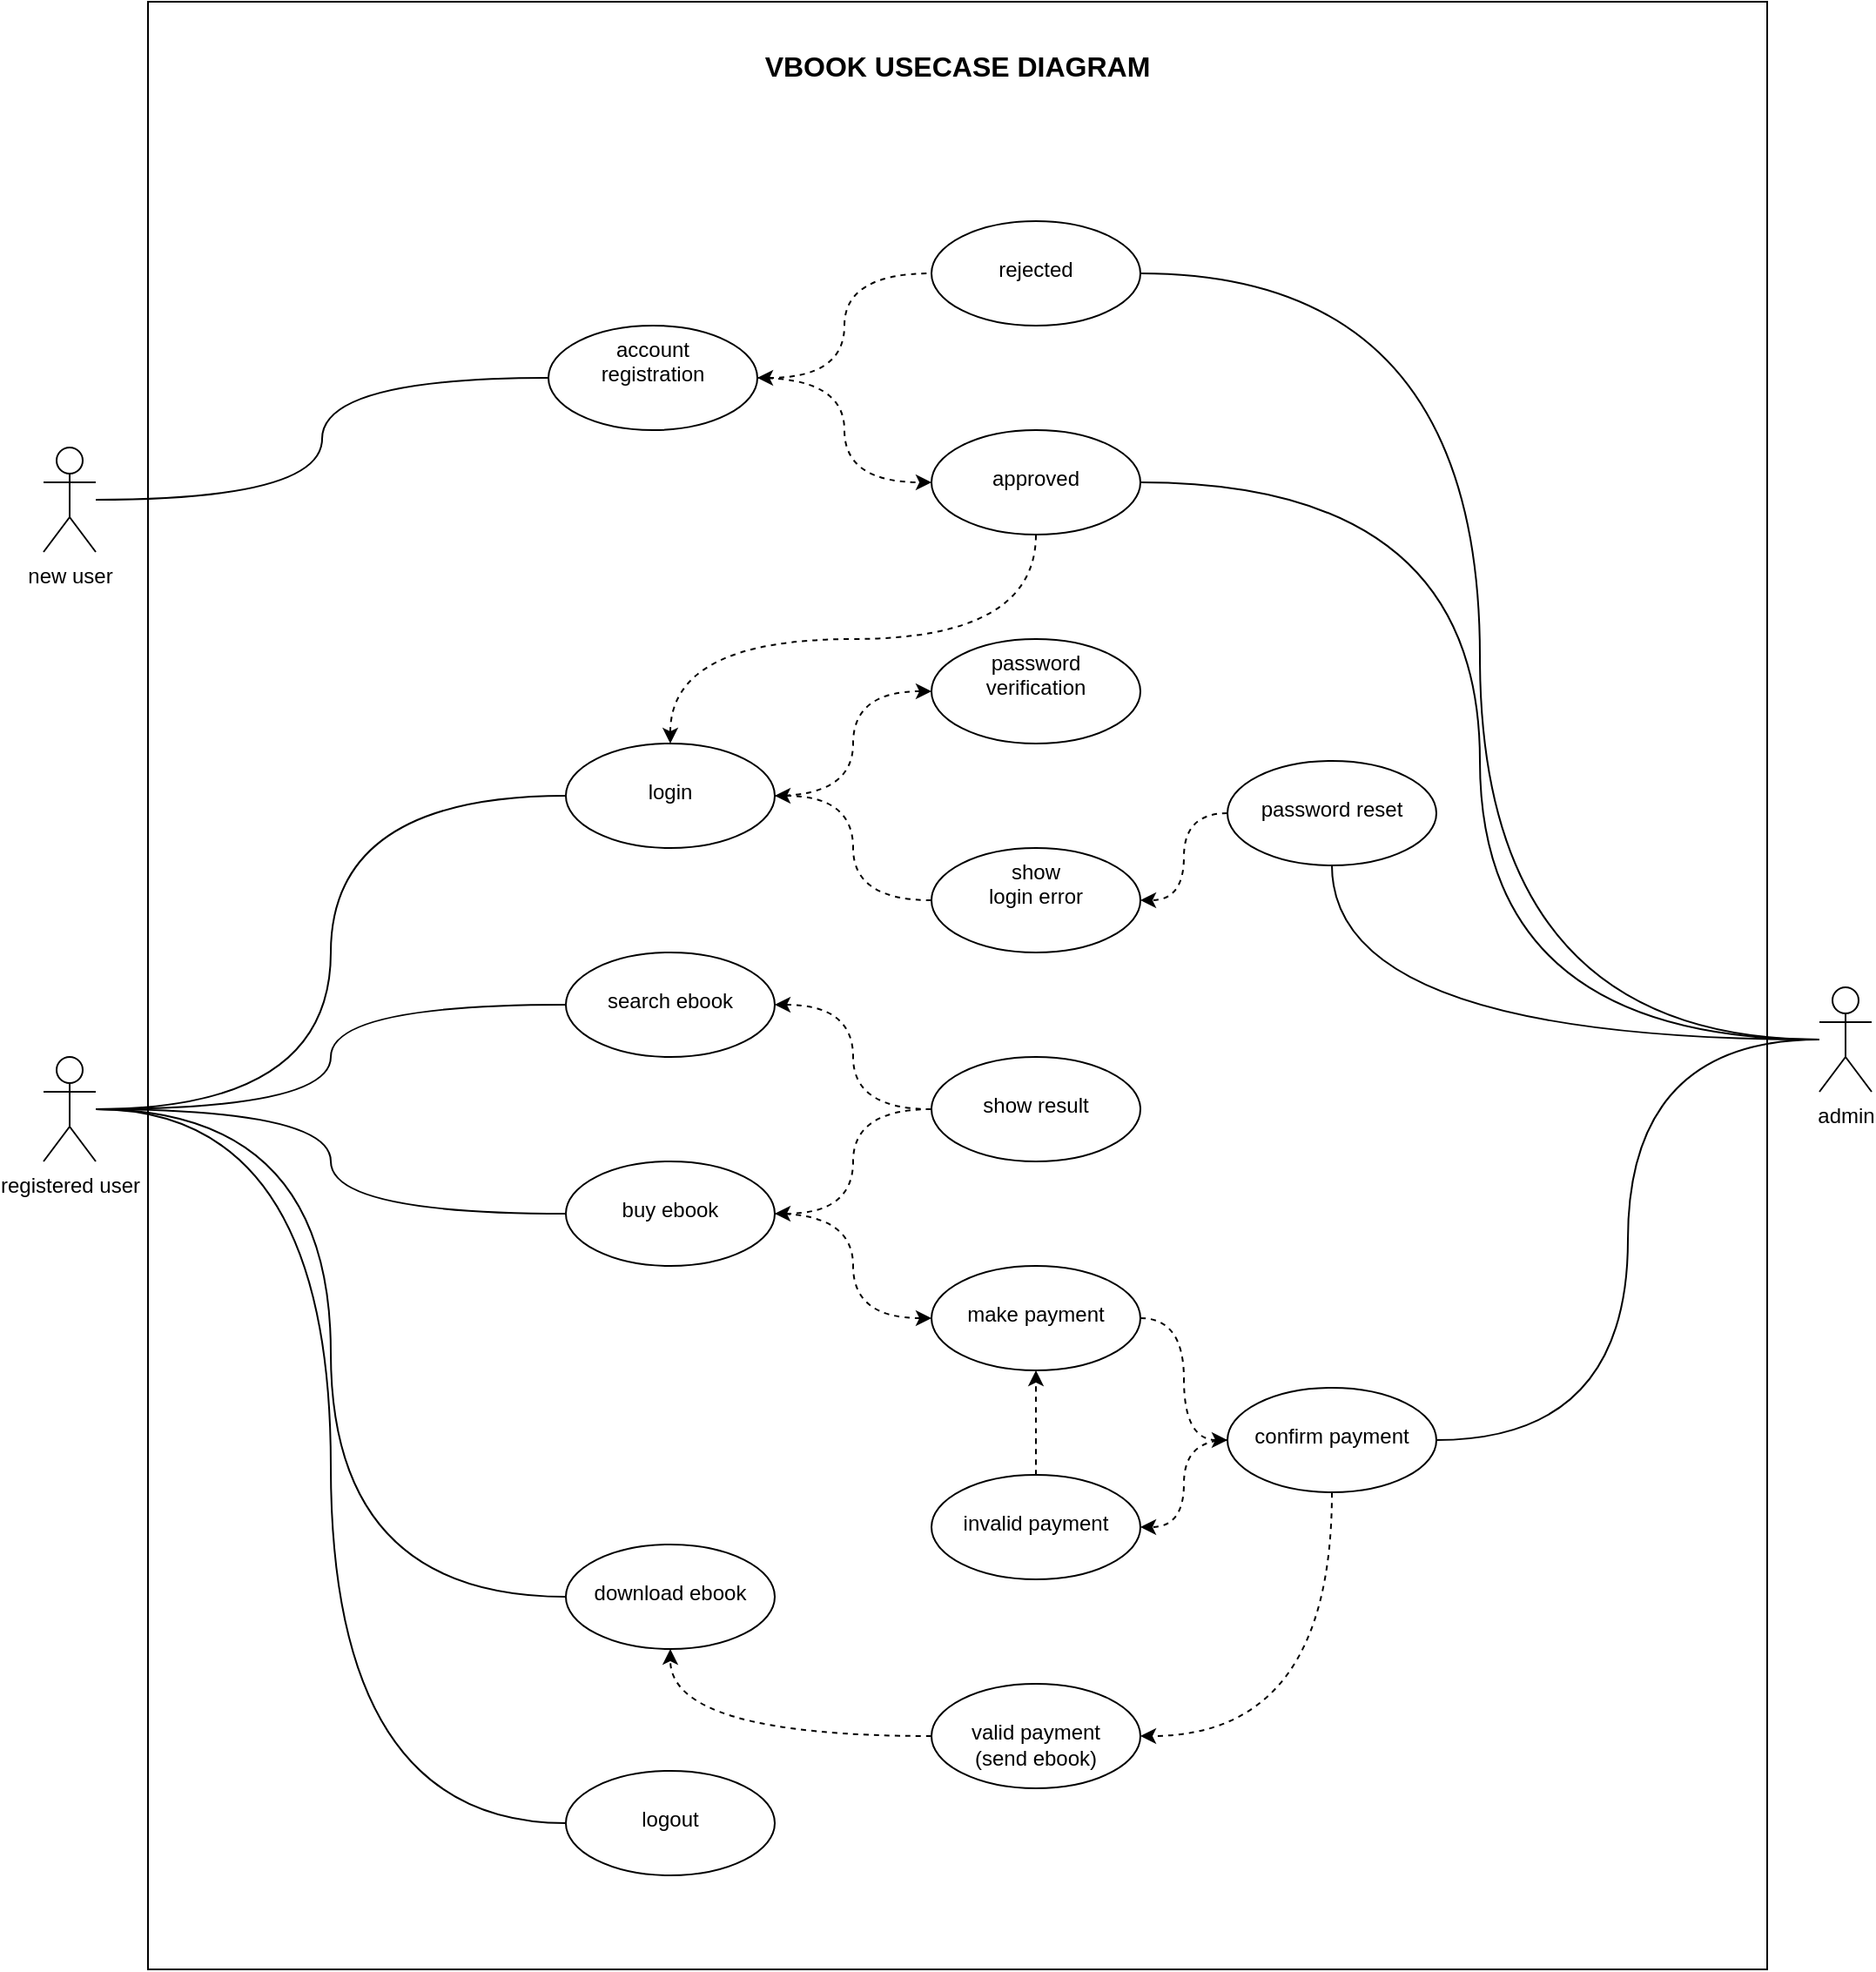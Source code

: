 <mxfile version="17.4.1" type="device"><diagram id="x9DDtPsyPtEhx63FgujX" name="Page-1"><mxGraphModel dx="2062" dy="1099" grid="1" gridSize="10" guides="1" tooltips="1" connect="1" arrows="1" fold="1" page="1" pageScale="1" pageWidth="850" pageHeight="1100" math="0" shadow="0"><root><mxCell id="0"/><mxCell id="1" parent="0"/><mxCell id="5bqV3JVuz_8NdCKRThj4-71" value="&lt;b style=&quot;font-size: 16px&quot;&gt;VBOOK USECASE DIAGRAM&lt;br&gt;&lt;br&gt;&lt;br&gt;&lt;br&gt;&lt;br&gt;&lt;br&gt;&lt;br&gt;&lt;br&gt;&lt;br&gt;&lt;br&gt;&lt;br&gt;&lt;br&gt;&lt;br&gt;&lt;br&gt;&lt;br&gt;&lt;br&gt;&lt;br&gt;&lt;br&gt;&lt;br&gt;&lt;br&gt;&lt;br&gt;&lt;br&gt;&lt;br&gt;&lt;br&gt;&lt;br&gt;&lt;br&gt;&lt;br&gt;&lt;br&gt;&lt;br&gt;&lt;br&gt;&lt;br&gt;&lt;br&gt;&lt;br&gt;&lt;br&gt;&lt;br&gt;&lt;br&gt;&lt;br&gt;&lt;br&gt;&lt;br&gt;&lt;br&gt;&lt;br&gt;&lt;br&gt;&lt;br&gt;&lt;br&gt;&lt;br&gt;&lt;br&gt;&lt;br&gt;&lt;br&gt;&lt;br&gt;&lt;br&gt;&lt;br&gt;&lt;br&gt;&lt;br&gt;&lt;br&gt;&lt;br&gt;&lt;br&gt;&lt;/b&gt;" style="rounded=0;whiteSpace=wrap;html=1;" vertex="1" parent="1"><mxGeometry x="120" y="34" width="930" height="1130" as="geometry"/></mxCell><mxCell id="5bqV3JVuz_8NdCKRThj4-12" value="" style="edgeStyle=orthogonalEdgeStyle;orthogonalLoop=1;jettySize=auto;html=1;curved=1;endArrow=none;endFill=0;entryX=0;entryY=0.5;entryDx=0;entryDy=0;" edge="1" parent="1" source="5bqV3JVuz_8NdCKRThj4-4" target="5bqV3JVuz_8NdCKRThj4-11"><mxGeometry relative="1" as="geometry"/></mxCell><mxCell id="5bqV3JVuz_8NdCKRThj4-4" value="new user" style="shape=umlActor;verticalLabelPosition=bottom;verticalAlign=top;html=1;" vertex="1" parent="1"><mxGeometry x="60" y="290" width="30" height="60" as="geometry"/></mxCell><mxCell id="5bqV3JVuz_8NdCKRThj4-27" value="" style="edgeStyle=orthogonalEdgeStyle;curved=1;orthogonalLoop=1;jettySize=auto;html=1;endArrow=none;endFill=0;" edge="1" parent="1" source="5bqV3JVuz_8NdCKRThj4-5" target="5bqV3JVuz_8NdCKRThj4-26"><mxGeometry relative="1" as="geometry"/></mxCell><mxCell id="5bqV3JVuz_8NdCKRThj4-36" value="" style="edgeStyle=orthogonalEdgeStyle;curved=1;orthogonalLoop=1;jettySize=auto;html=1;startArrow=none;startFill=0;endArrow=none;endFill=0;entryX=1;entryY=0.5;entryDx=0;entryDy=0;" edge="1" parent="1" source="5bqV3JVuz_8NdCKRThj4-5" target="5bqV3JVuz_8NdCKRThj4-33"><mxGeometry relative="1" as="geometry"/></mxCell><mxCell id="5bqV3JVuz_8NdCKRThj4-44" value="" style="edgeStyle=orthogonalEdgeStyle;curved=1;orthogonalLoop=1;jettySize=auto;html=1;startArrow=none;startFill=0;endArrow=none;endFill=0;entryX=1;entryY=0.5;entryDx=0;entryDy=0;" edge="1" parent="1" source="5bqV3JVuz_8NdCKRThj4-5" target="5bqV3JVuz_8NdCKRThj4-39"><mxGeometry relative="1" as="geometry"><mxPoint x="1055" y="380" as="targetPoint"/></mxGeometry></mxCell><mxCell id="5bqV3JVuz_8NdCKRThj4-67" value="" style="edgeStyle=orthogonalEdgeStyle;curved=1;orthogonalLoop=1;jettySize=auto;html=1;startArrow=none;startFill=0;endArrow=none;endFill=0;entryX=1;entryY=0.5;entryDx=0;entryDy=0;" edge="1" parent="1" source="5bqV3JVuz_8NdCKRThj4-5" target="5bqV3JVuz_8NdCKRThj4-55"><mxGeometry relative="1" as="geometry"/></mxCell><mxCell id="5bqV3JVuz_8NdCKRThj4-5" value="admin" style="shape=umlActor;verticalLabelPosition=bottom;verticalAlign=top;html=1;" vertex="1" parent="1"><mxGeometry x="1080" y="600" width="30" height="60" as="geometry"/></mxCell><mxCell id="5bqV3JVuz_8NdCKRThj4-17" value="" style="edgeStyle=orthogonalEdgeStyle;curved=1;orthogonalLoop=1;jettySize=auto;html=1;entryX=0;entryY=0.5;entryDx=0;entryDy=0;endArrow=none;endFill=0;" edge="1" parent="1" source="5bqV3JVuz_8NdCKRThj4-10" target="5bqV3JVuz_8NdCKRThj4-16"><mxGeometry relative="1" as="geometry"/></mxCell><mxCell id="5bqV3JVuz_8NdCKRThj4-46" value="" style="edgeStyle=orthogonalEdgeStyle;curved=1;orthogonalLoop=1;jettySize=auto;html=1;startArrow=none;startFill=0;endArrow=none;endFill=0;" edge="1" parent="1" source="5bqV3JVuz_8NdCKRThj4-10" target="5bqV3JVuz_8NdCKRThj4-45"><mxGeometry relative="1" as="geometry"/></mxCell><mxCell id="5bqV3JVuz_8NdCKRThj4-52" value="" style="edgeStyle=orthogonalEdgeStyle;curved=1;orthogonalLoop=1;jettySize=auto;html=1;startArrow=none;startFill=0;endArrow=none;endFill=0;entryX=0;entryY=0.5;entryDx=0;entryDy=0;" edge="1" parent="1" source="5bqV3JVuz_8NdCKRThj4-10" target="5bqV3JVuz_8NdCKRThj4-49"><mxGeometry relative="1" as="geometry"/></mxCell><mxCell id="5bqV3JVuz_8NdCKRThj4-64" value="" style="edgeStyle=orthogonalEdgeStyle;curved=1;orthogonalLoop=1;jettySize=auto;html=1;startArrow=none;startFill=0;endArrow=none;endFill=0;entryX=0;entryY=0.5;entryDx=0;entryDy=0;" edge="1" parent="1" source="5bqV3JVuz_8NdCKRThj4-10" target="5bqV3JVuz_8NdCKRThj4-61"><mxGeometry relative="1" as="geometry"/></mxCell><mxCell id="5bqV3JVuz_8NdCKRThj4-69" value="" style="edgeStyle=orthogonalEdgeStyle;curved=1;orthogonalLoop=1;jettySize=auto;html=1;startArrow=none;startFill=0;endArrow=none;endFill=0;entryX=0;entryY=0.5;entryDx=0;entryDy=0;" edge="1" parent="1" source="5bqV3JVuz_8NdCKRThj4-10" target="5bqV3JVuz_8NdCKRThj4-68"><mxGeometry relative="1" as="geometry"/></mxCell><mxCell id="5bqV3JVuz_8NdCKRThj4-10" value="registered user" style="shape=umlActor;verticalLabelPosition=bottom;verticalAlign=top;html=1;" vertex="1" parent="1"><mxGeometry x="60" y="640" width="30" height="60" as="geometry"/></mxCell><mxCell id="5bqV3JVuz_8NdCKRThj4-34" value="" style="edgeStyle=orthogonalEdgeStyle;curved=1;orthogonalLoop=1;jettySize=auto;html=1;endArrow=none;endFill=0;startArrow=classic;startFill=1;dashed=1;entryX=0;entryY=0.5;entryDx=0;entryDy=0;" edge="1" parent="1" source="5bqV3JVuz_8NdCKRThj4-11" target="5bqV3JVuz_8NdCKRThj4-33"><mxGeometry relative="1" as="geometry"/></mxCell><mxCell id="5bqV3JVuz_8NdCKRThj4-40" value="" style="edgeStyle=orthogonalEdgeStyle;curved=1;orthogonalLoop=1;jettySize=auto;html=1;startArrow=classic;startFill=1;endArrow=none;endFill=0;exitX=0.5;exitY=0;exitDx=0;exitDy=0;dashed=1;" edge="1" parent="1" source="5bqV3JVuz_8NdCKRThj4-16" target="5bqV3JVuz_8NdCKRThj4-39"><mxGeometry relative="1" as="geometry"/></mxCell><mxCell id="5bqV3JVuz_8NdCKRThj4-42" value="" style="edgeStyle=orthogonalEdgeStyle;curved=1;orthogonalLoop=1;jettySize=auto;html=1;startArrow=none;startFill=0;endArrow=classic;endFill=1;dashed=1;" edge="1" parent="1" source="5bqV3JVuz_8NdCKRThj4-11" target="5bqV3JVuz_8NdCKRThj4-39"><mxGeometry relative="1" as="geometry"><mxPoint x="550" y="280" as="targetPoint"/></mxGeometry></mxCell><mxCell id="5bqV3JVuz_8NdCKRThj4-11" value="account &lt;br&gt;registration" style="ellipse;whiteSpace=wrap;html=1;verticalAlign=top;" vertex="1" parent="1"><mxGeometry x="350" y="220" width="120" height="60" as="geometry"/></mxCell><mxCell id="5bqV3JVuz_8NdCKRThj4-19" value="" style="edgeStyle=orthogonalEdgeStyle;curved=1;orthogonalLoop=1;jettySize=auto;html=1;dashed=1;" edge="1" parent="1" source="5bqV3JVuz_8NdCKRThj4-16" target="5bqV3JVuz_8NdCKRThj4-18"><mxGeometry relative="1" as="geometry"/></mxCell><mxCell id="5bqV3JVuz_8NdCKRThj4-16" value="&lt;br&gt;login" style="ellipse;whiteSpace=wrap;html=1;verticalAlign=top;" vertex="1" parent="1"><mxGeometry x="360" y="460" width="120" height="60" as="geometry"/></mxCell><mxCell id="5bqV3JVuz_8NdCKRThj4-18" value="password &lt;br&gt;verification" style="ellipse;whiteSpace=wrap;html=1;verticalAlign=top;" vertex="1" parent="1"><mxGeometry x="570" y="400" width="120" height="60" as="geometry"/></mxCell><mxCell id="5bqV3JVuz_8NdCKRThj4-23" value="" style="edgeStyle=orthogonalEdgeStyle;curved=1;orthogonalLoop=1;jettySize=auto;html=1;dashed=1;" edge="1" parent="1" source="5bqV3JVuz_8NdCKRThj4-20" target="5bqV3JVuz_8NdCKRThj4-16"><mxGeometry relative="1" as="geometry"/></mxCell><mxCell id="5bqV3JVuz_8NdCKRThj4-20" value="show&lt;br&gt;login error" style="ellipse;whiteSpace=wrap;html=1;verticalAlign=top;" vertex="1" parent="1"><mxGeometry x="570" y="520" width="120" height="60" as="geometry"/></mxCell><mxCell id="5bqV3JVuz_8NdCKRThj4-30" value="" style="edgeStyle=orthogonalEdgeStyle;curved=1;orthogonalLoop=1;jettySize=auto;html=1;dashed=1;" edge="1" parent="1" source="5bqV3JVuz_8NdCKRThj4-26" target="5bqV3JVuz_8NdCKRThj4-20"><mxGeometry relative="1" as="geometry"/></mxCell><mxCell id="5bqV3JVuz_8NdCKRThj4-26" value="&lt;br&gt;password reset" style="ellipse;whiteSpace=wrap;html=1;verticalAlign=top;" vertex="1" parent="1"><mxGeometry x="740" y="470" width="120" height="60" as="geometry"/></mxCell><mxCell id="5bqV3JVuz_8NdCKRThj4-33" value="&lt;br&gt;rejected" style="ellipse;whiteSpace=wrap;html=1;verticalAlign=top;" vertex="1" parent="1"><mxGeometry x="570" y="160" width="120" height="60" as="geometry"/></mxCell><mxCell id="5bqV3JVuz_8NdCKRThj4-39" value="&lt;br&gt;approved" style="ellipse;whiteSpace=wrap;html=1;verticalAlign=top;" vertex="1" parent="1"><mxGeometry x="570" y="280" width="120" height="60" as="geometry"/></mxCell><mxCell id="5bqV3JVuz_8NdCKRThj4-48" value="" style="edgeStyle=orthogonalEdgeStyle;curved=1;orthogonalLoop=1;jettySize=auto;html=1;startArrow=classic;startFill=1;endArrow=none;endFill=0;dashed=1;" edge="1" parent="1" source="5bqV3JVuz_8NdCKRThj4-45" target="5bqV3JVuz_8NdCKRThj4-47"><mxGeometry relative="1" as="geometry"/></mxCell><mxCell id="5bqV3JVuz_8NdCKRThj4-45" value="&lt;br&gt;search ebook" style="ellipse;whiteSpace=wrap;html=1;verticalAlign=top;" vertex="1" parent="1"><mxGeometry x="360" y="580" width="120" height="60" as="geometry"/></mxCell><mxCell id="5bqV3JVuz_8NdCKRThj4-50" value="" style="edgeStyle=orthogonalEdgeStyle;curved=1;orthogonalLoop=1;jettySize=auto;html=1;dashed=1;startArrow=none;startFill=0;endArrow=classic;endFill=1;" edge="1" parent="1" source="5bqV3JVuz_8NdCKRThj4-47" target="5bqV3JVuz_8NdCKRThj4-49"><mxGeometry relative="1" as="geometry"><mxPoint x="610" y="720" as="targetPoint"/></mxGeometry></mxCell><mxCell id="5bqV3JVuz_8NdCKRThj4-47" value="&lt;br&gt;show result" style="ellipse;whiteSpace=wrap;html=1;verticalAlign=top;" vertex="1" parent="1"><mxGeometry x="570" y="640" width="120" height="60" as="geometry"/></mxCell><mxCell id="5bqV3JVuz_8NdCKRThj4-54" value="" style="edgeStyle=orthogonalEdgeStyle;curved=1;orthogonalLoop=1;jettySize=auto;html=1;startArrow=none;startFill=0;endArrow=classic;endFill=1;dashed=1;" edge="1" parent="1" source="5bqV3JVuz_8NdCKRThj4-49" target="5bqV3JVuz_8NdCKRThj4-53"><mxGeometry relative="1" as="geometry"/></mxCell><mxCell id="5bqV3JVuz_8NdCKRThj4-49" value="&lt;br&gt;buy ebook" style="ellipse;whiteSpace=wrap;html=1;verticalAlign=top;" vertex="1" parent="1"><mxGeometry x="360" y="700" width="120" height="60" as="geometry"/></mxCell><mxCell id="5bqV3JVuz_8NdCKRThj4-58" value="" style="edgeStyle=orthogonalEdgeStyle;curved=1;orthogonalLoop=1;jettySize=auto;html=1;dashed=1;startArrow=none;startFill=0;endArrow=classic;endFill=1;exitX=0.5;exitY=1;exitDx=0;exitDy=0;entryX=1;entryY=0.5;entryDx=0;entryDy=0;" edge="1" parent="1" source="5bqV3JVuz_8NdCKRThj4-55" target="5bqV3JVuz_8NdCKRThj4-57"><mxGeometry relative="1" as="geometry"/></mxCell><mxCell id="5bqV3JVuz_8NdCKRThj4-53" value="&lt;br&gt;make payment" style="ellipse;whiteSpace=wrap;html=1;verticalAlign=top;" vertex="1" parent="1"><mxGeometry x="570" y="760" width="120" height="60" as="geometry"/></mxCell><mxCell id="5bqV3JVuz_8NdCKRThj4-60" value="" style="edgeStyle=orthogonalEdgeStyle;curved=1;orthogonalLoop=1;jettySize=auto;html=1;dashed=1;startArrow=none;startFill=0;endArrow=classic;endFill=1;entryX=1;entryY=0.5;entryDx=0;entryDy=0;" edge="1" parent="1" source="5bqV3JVuz_8NdCKRThj4-55" target="5bqV3JVuz_8NdCKRThj4-59"><mxGeometry relative="1" as="geometry"/></mxCell><mxCell id="5bqV3JVuz_8NdCKRThj4-55" value="&lt;br&gt;confirm payment" style="ellipse;whiteSpace=wrap;html=1;verticalAlign=top;" vertex="1" parent="1"><mxGeometry x="740" y="830" width="120" height="60" as="geometry"/></mxCell><mxCell id="5bqV3JVuz_8NdCKRThj4-56" value="" style="edgeStyle=orthogonalEdgeStyle;curved=1;orthogonalLoop=1;jettySize=auto;html=1;startArrow=none;startFill=0;endArrow=classic;endFill=1;dashed=1;entryX=0;entryY=0.5;entryDx=0;entryDy=0;exitX=1;exitY=0.5;exitDx=0;exitDy=0;" edge="1" parent="1" source="5bqV3JVuz_8NdCKRThj4-53" target="5bqV3JVuz_8NdCKRThj4-55"><mxGeometry relative="1" as="geometry"><mxPoint x="495" y="740" as="sourcePoint"/><mxPoint x="580" y="790" as="targetPoint"/></mxGeometry></mxCell><mxCell id="5bqV3JVuz_8NdCKRThj4-62" value="" style="edgeStyle=orthogonalEdgeStyle;curved=1;orthogonalLoop=1;jettySize=auto;html=1;dashed=1;startArrow=none;startFill=0;endArrow=classic;endFill=1;" edge="1" parent="1" source="5bqV3JVuz_8NdCKRThj4-57" target="5bqV3JVuz_8NdCKRThj4-61"><mxGeometry relative="1" as="geometry"/></mxCell><mxCell id="5bqV3JVuz_8NdCKRThj4-57" value="&lt;br&gt;valid payment&lt;br&gt;(send ebook)" style="ellipse;whiteSpace=wrap;html=1;verticalAlign=top;" vertex="1" parent="1"><mxGeometry x="570" y="1000" width="120" height="60" as="geometry"/></mxCell><mxCell id="5bqV3JVuz_8NdCKRThj4-65" value="" style="edgeStyle=orthogonalEdgeStyle;curved=1;orthogonalLoop=1;jettySize=auto;html=1;startArrow=none;startFill=0;endArrow=classic;endFill=1;dashed=1;" edge="1" parent="1" source="5bqV3JVuz_8NdCKRThj4-59" target="5bqV3JVuz_8NdCKRThj4-53"><mxGeometry relative="1" as="geometry"/></mxCell><mxCell id="5bqV3JVuz_8NdCKRThj4-59" value="&lt;br&gt;invalid payment" style="ellipse;whiteSpace=wrap;html=1;verticalAlign=top;" vertex="1" parent="1"><mxGeometry x="570" y="880" width="120" height="60" as="geometry"/></mxCell><mxCell id="5bqV3JVuz_8NdCKRThj4-61" value="&lt;br&gt;download ebook" style="ellipse;whiteSpace=wrap;html=1;verticalAlign=top;" vertex="1" parent="1"><mxGeometry x="360" y="920" width="120" height="60" as="geometry"/></mxCell><mxCell id="5bqV3JVuz_8NdCKRThj4-68" value="&lt;br&gt;logout" style="ellipse;whiteSpace=wrap;html=1;verticalAlign=top;" vertex="1" parent="1"><mxGeometry x="360" y="1050" width="120" height="60" as="geometry"/></mxCell></root></mxGraphModel></diagram></mxfile>